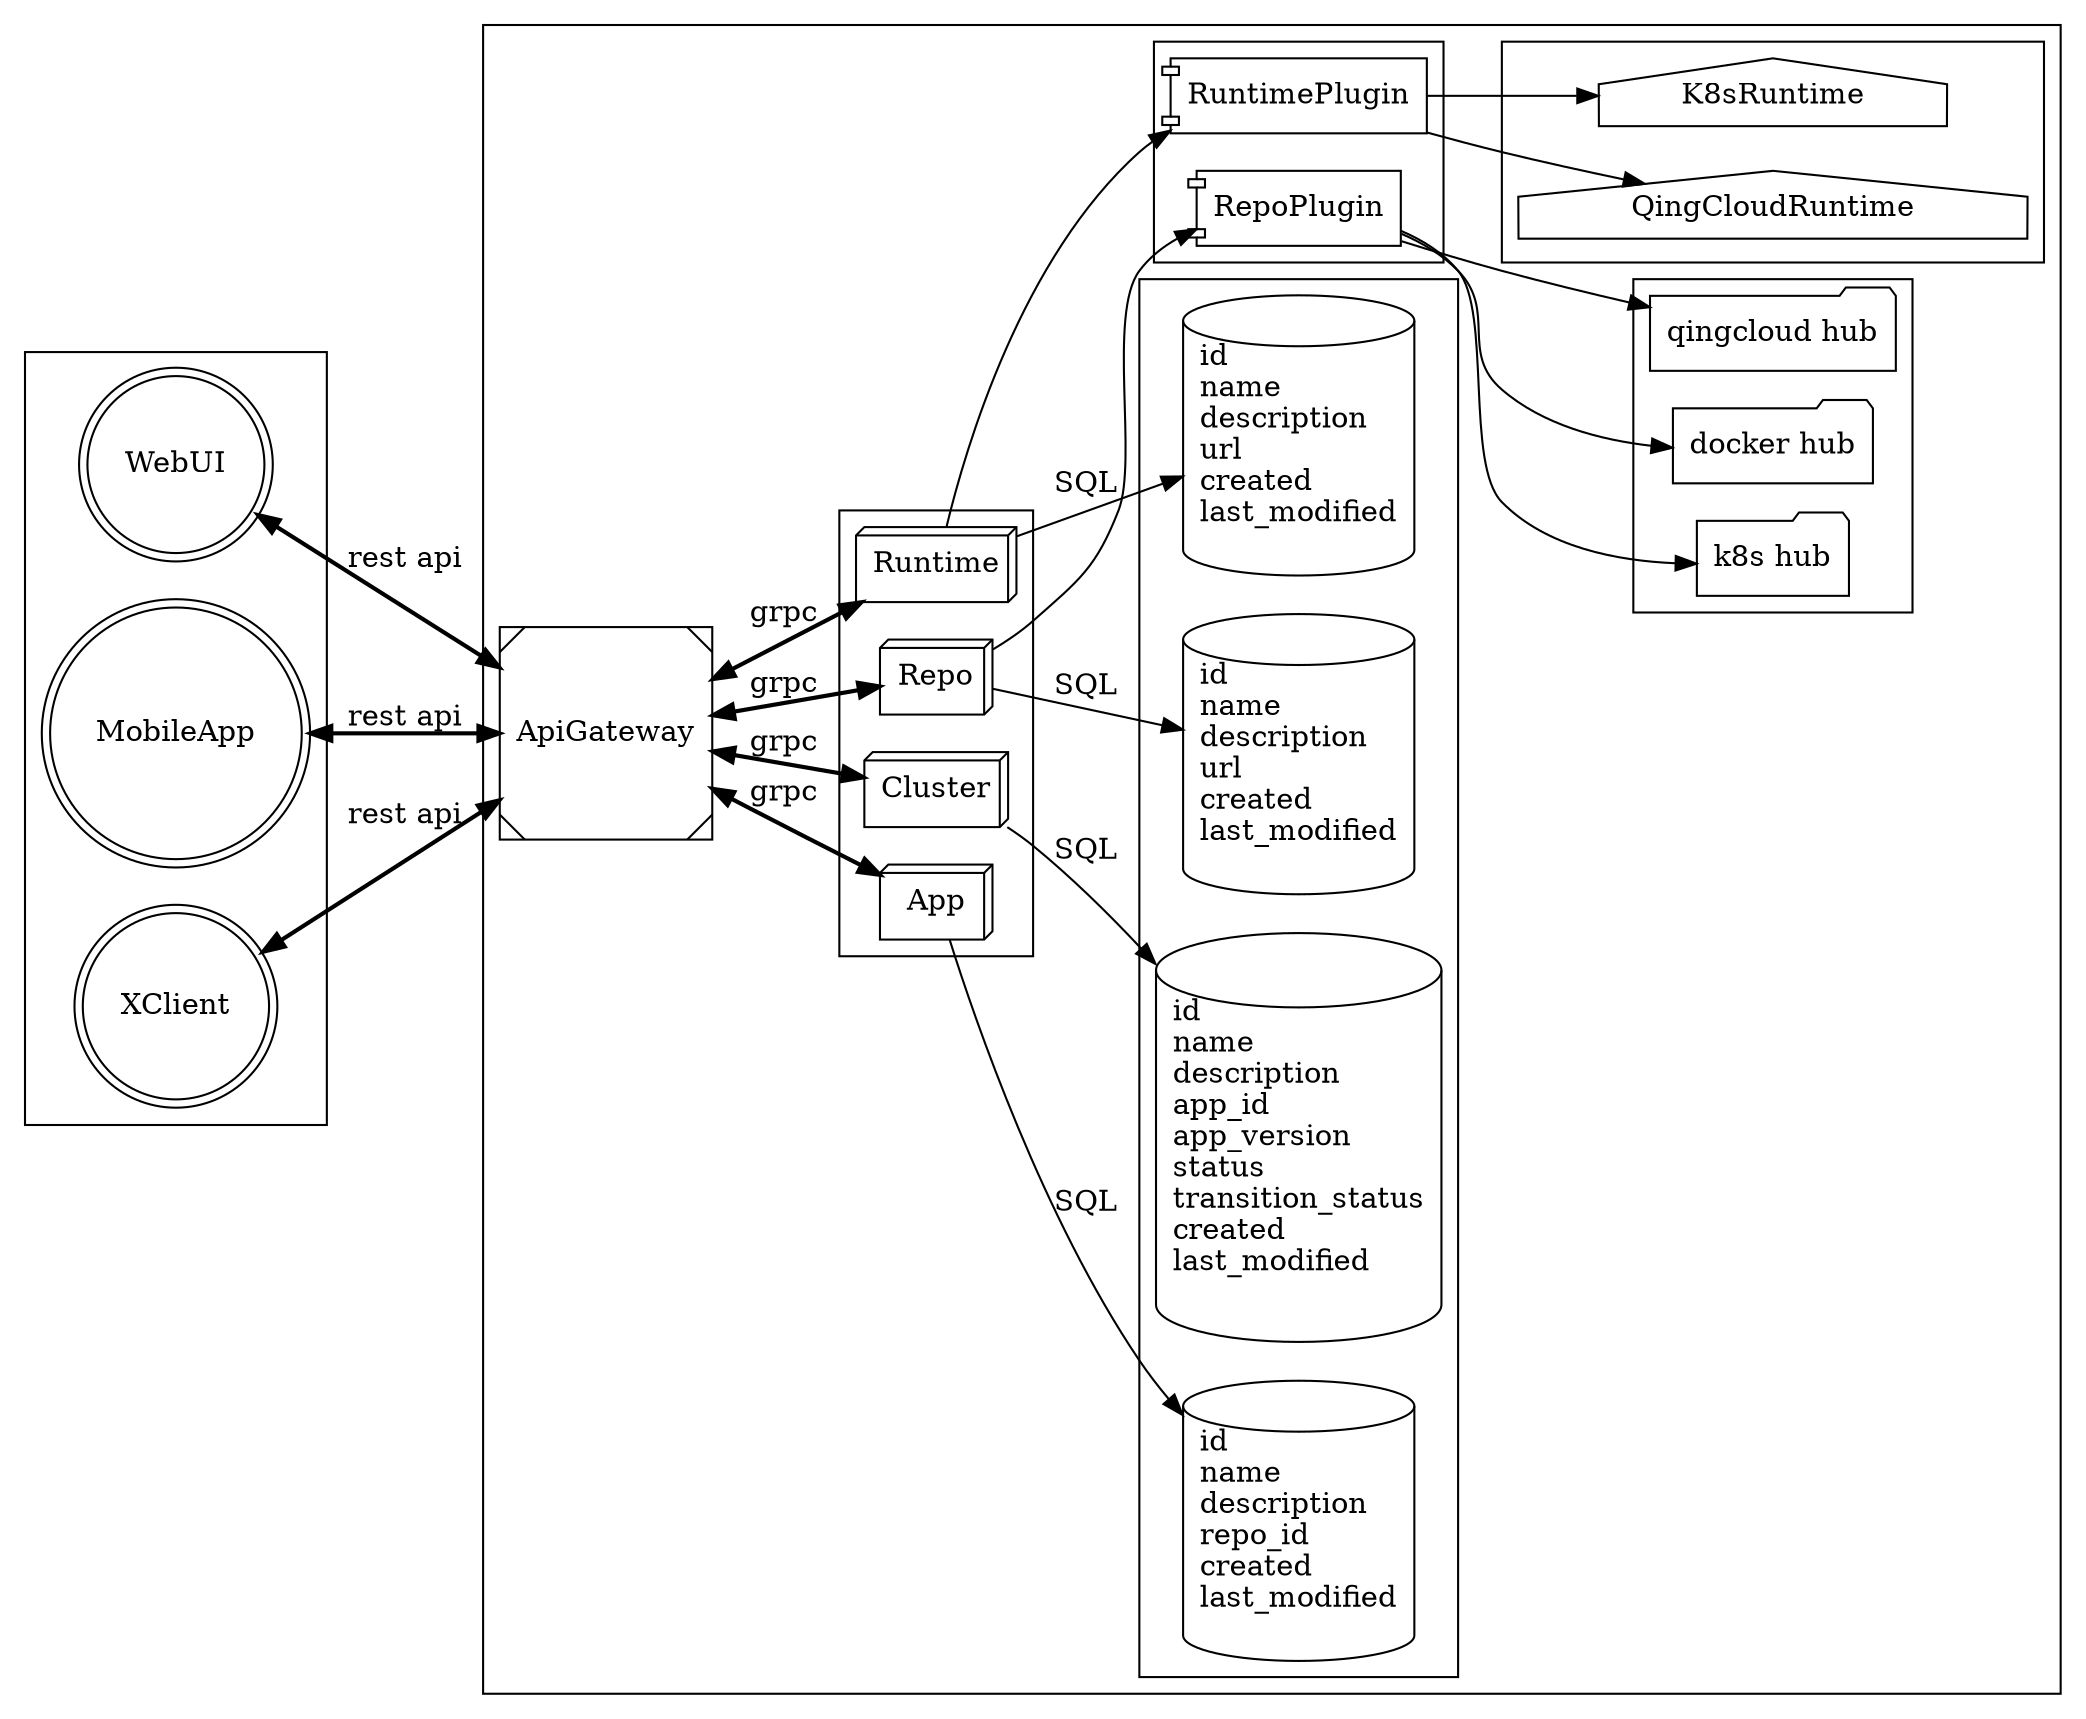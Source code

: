 // Copyright 2017 The OpenPitrix Authors. All rights reserved.
// Use of this source code is governed by a Apache license
// that can be found in the LICENSE file.

digraph G {
	rankdir = LR;

	subgraph clusterClient {
		WebUI [shape = doublecircle];
		MobileApp [shape = doublecircle];
		XClient [shape = doublecircle];
	}

	WebUI -> ApiGateway[
		label = "rest api",
		dir   = both,
		style = bold,
	];
	MobileApp -> ApiGateway[
		label = "rest api",
		dir   = both,
		style = bold,
	];
	XClient -> ApiGateway[
		label = "rest api",
		dir   = both,
		style = bold,
	];

	subgraph clusterOpenpitrix {

		// rest api gateway
		ApiGateway [shape = Msquare];

		// microservice
		subgraph clusterServices {
			Repo [shape = box3d];
			App [shape = box3d];
			Runtime [shape = box3d];
			Cluster [shape = box3d];
		}

		// service database
		subgraph clusterDB {
			RepoDB [
				shape = cylinder,
				label = "" +
					"id\l" +
					"name\l" +
					"description\l" +
					"url\l" +
					"created\l" +
					"last_modified\l" +
				""
			];
			AppDB [shape = cylinder,
		
				label = "" +
					"id\l" +
					"name\l" +
					"description\l" +
					"repo_id\l" +
					"created\l" +
					"last_modified\l" +
				""
			];
			RuntimeDB [shape = cylinder,
			
				label = "" +
					"id\l" +
					"name\l" +
					"description\l" +
					"url\l" +
					"created\l" +
					"last_modified\l" +
				""
			];
			ClusterDB [shape = cylinder,
			
				label = "" +
					"id\l" +
					"name\l" +
					"description\l" +
					"app_id\l" +
					"app_version\l" +
					"status\l" +
					"transition_status\l" +
					"created\l" +
					"last_modified\l" +
				""
			];

		}

		// Plugins
		subgraph clusterPlugin {
			RepoPlugin [shape = component];
			RuntimePlugin [shape = component];
		}

		// Repo hub
		subgraph clusterRepo {
			K8sHub [label = "k8s hub", shape = folder];
			DockerHub [label = "docker hub", shape = folder];
			QingCloudHub [label = "qingcloud hub", shape = folder];
		}

		// Runtime platform
		subgraph clusterRuntime {
			K8sRuntime [shape = house];
			QingCloudRuntime [shape = house];
		}

		// api gateway
		ApiGateway -> Repo [
			label = "grpc",
			dir   = both,
			style = bold,
		];
		ApiGateway -> App [
			label = "grpc",
			dir   = both,
			style = bold,
		];
		ApiGateway -> Runtime [
			label = "grpc",
			dir   = both,
			style = bold,
		];
		ApiGateway -> Cluster [
			label = "grpc",
			dir   = both,
			style = bold,
		];


		// Repo
		Repo -> RepoPlugin;

		RepoPlugin -> K8sHub;
		RepoPlugin -> DockerHub;
		RepoPlugin -> QingCloudHub;

		// App
		Runtime -> RuntimePlugin;
		RuntimePlugin -> K8sRuntime;
		RuntimePlugin -> QingCloudRuntime;

		Repo -> RepoDB [label="SQL"];
		App -> AppDB [label="SQL"];
		Runtime -> RuntimeDB [label="SQL"];
		Cluster -> ClusterDB [label="SQL"];
	}

}
